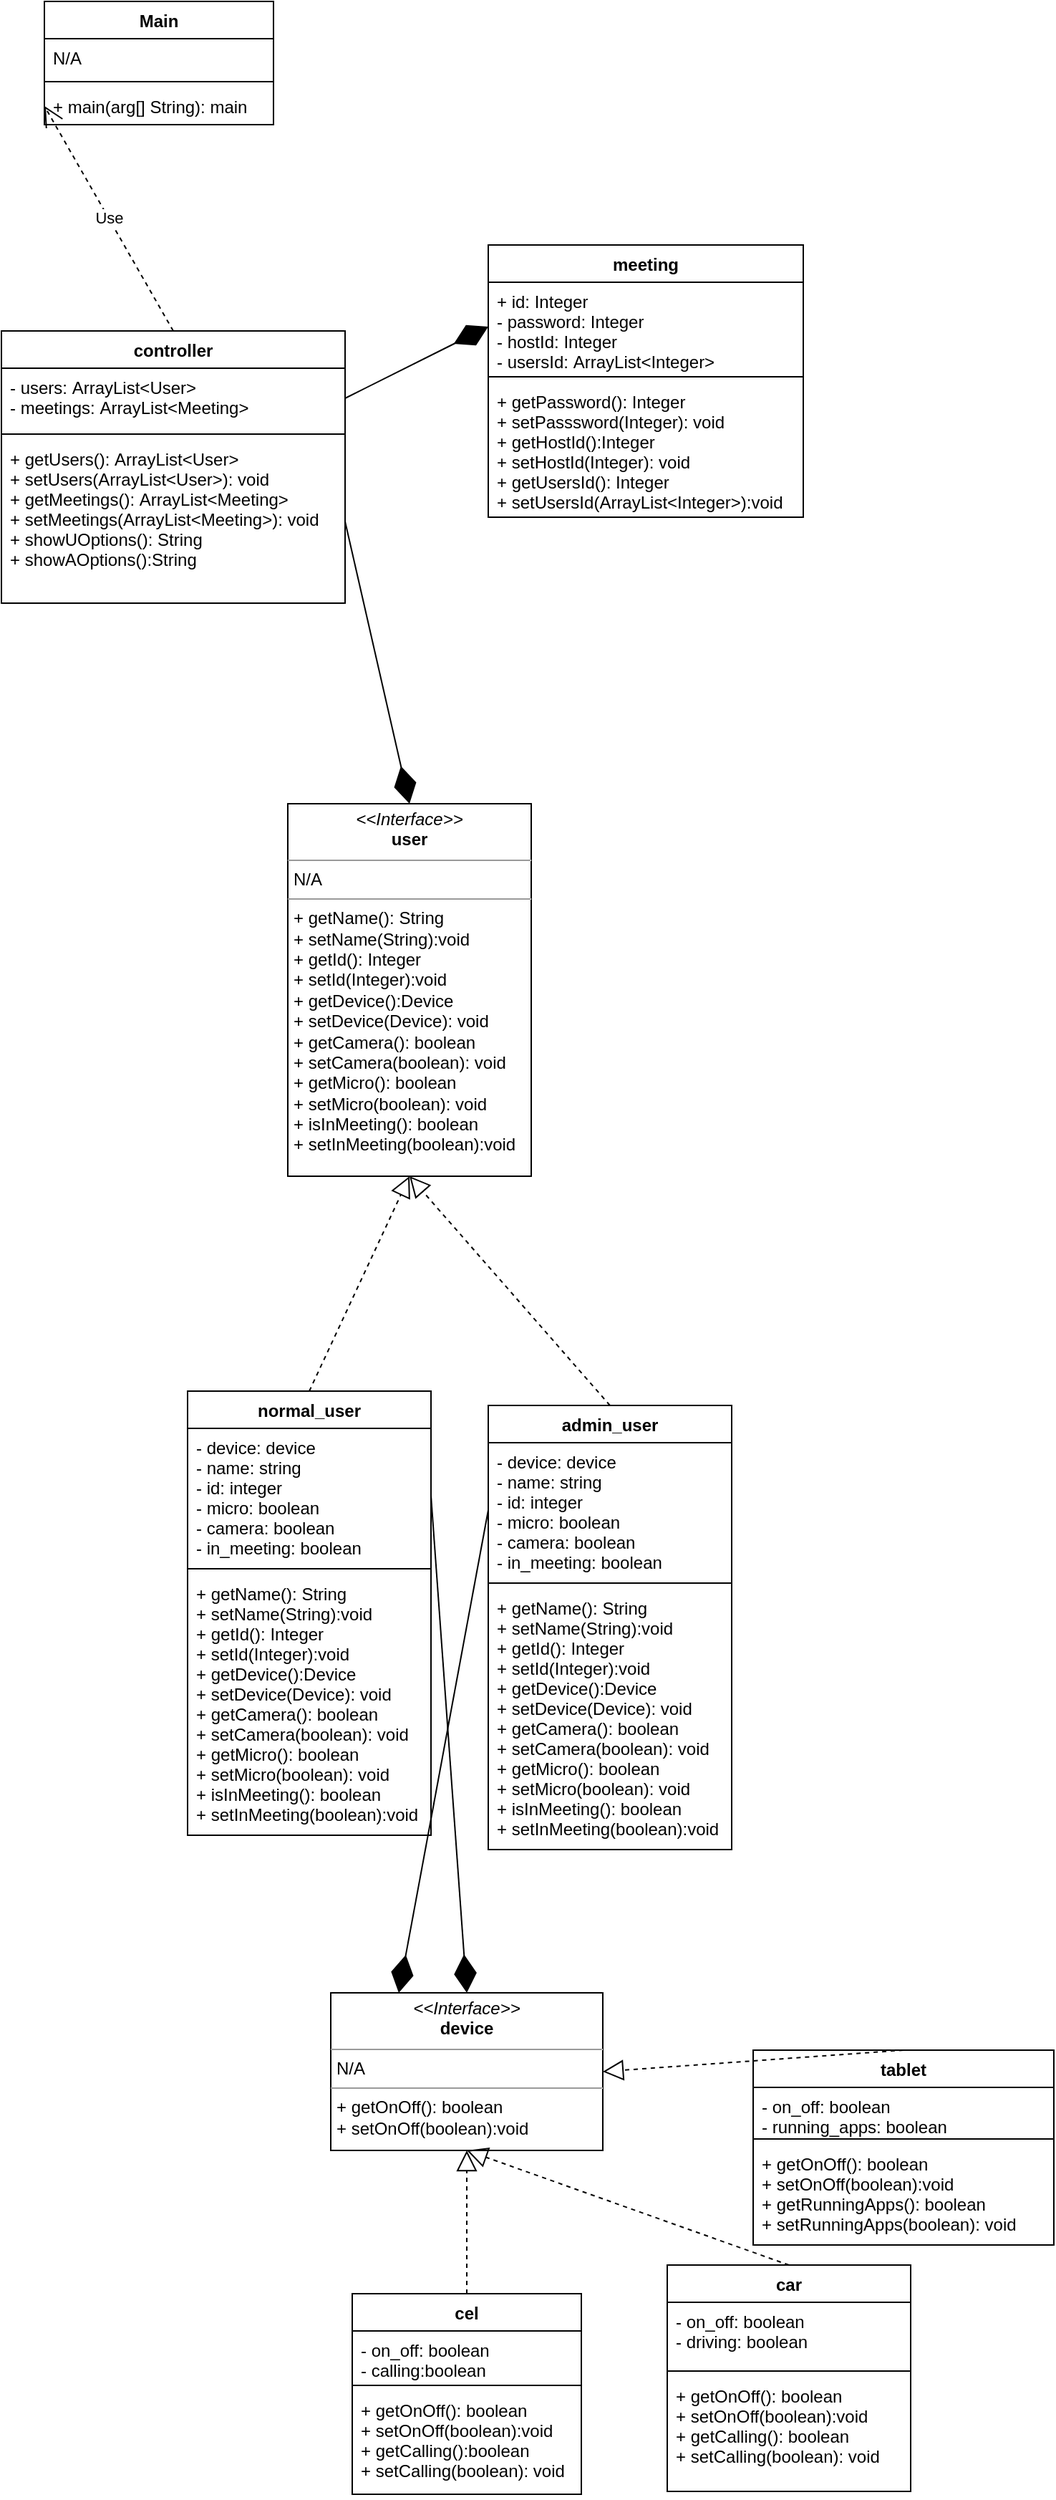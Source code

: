 <mxfile version="20.5.1" type="device"><diagram id="lPG3jOB0LFYUlaax-yRU" name="Page-1"><mxGraphModel dx="700" dy="816" grid="1" gridSize="10" guides="1" tooltips="1" connect="1" arrows="1" fold="1" page="1" pageScale="1" pageWidth="827" pageHeight="1169" math="0" shadow="0"><root><mxCell id="0"/><mxCell id="1" parent="0"/><mxCell id="KT7-_xgSg_YKCL-9RP59-1" value="Main" style="swimlane;fontStyle=1;align=center;verticalAlign=top;childLayout=stackLayout;horizontal=1;startSize=26;horizontalStack=0;resizeParent=1;resizeParentMax=0;resizeLast=0;collapsible=1;marginBottom=0;" vertex="1" parent="1"><mxGeometry x="110" y="100" width="160" height="86" as="geometry"/></mxCell><mxCell id="KT7-_xgSg_YKCL-9RP59-2" value="N/A" style="text;strokeColor=none;fillColor=none;align=left;verticalAlign=top;spacingLeft=4;spacingRight=4;overflow=hidden;rotatable=0;points=[[0,0.5],[1,0.5]];portConstraint=eastwest;" vertex="1" parent="KT7-_xgSg_YKCL-9RP59-1"><mxGeometry y="26" width="160" height="26" as="geometry"/></mxCell><mxCell id="KT7-_xgSg_YKCL-9RP59-3" value="" style="line;strokeWidth=1;fillColor=none;align=left;verticalAlign=middle;spacingTop=-1;spacingLeft=3;spacingRight=3;rotatable=0;labelPosition=right;points=[];portConstraint=eastwest;strokeColor=inherit;" vertex="1" parent="KT7-_xgSg_YKCL-9RP59-1"><mxGeometry y="52" width="160" height="8" as="geometry"/></mxCell><mxCell id="KT7-_xgSg_YKCL-9RP59-4" value="+ main(arg[] String): main" style="text;strokeColor=none;fillColor=none;align=left;verticalAlign=top;spacingLeft=4;spacingRight=4;overflow=hidden;rotatable=0;points=[[0,0.5],[1,0.5]];portConstraint=eastwest;" vertex="1" parent="KT7-_xgSg_YKCL-9RP59-1"><mxGeometry y="60" width="160" height="26" as="geometry"/></mxCell><mxCell id="KT7-_xgSg_YKCL-9RP59-5" value="controller" style="swimlane;fontStyle=1;align=center;verticalAlign=top;childLayout=stackLayout;horizontal=1;startSize=26;horizontalStack=0;resizeParent=1;resizeParentMax=0;resizeLast=0;collapsible=1;marginBottom=0;" vertex="1" parent="1"><mxGeometry x="80" y="330" width="240" height="190" as="geometry"/></mxCell><mxCell id="KT7-_xgSg_YKCL-9RP59-6" value="- users: ArrayList&lt;User&gt;&#10;- meetings: ArrayList&lt;Meeting&gt; &#10; " style="text;strokeColor=none;fillColor=none;align=left;verticalAlign=top;spacingLeft=4;spacingRight=4;overflow=hidden;rotatable=0;points=[[0,0.5],[1,0.5]];portConstraint=eastwest;" vertex="1" parent="KT7-_xgSg_YKCL-9RP59-5"><mxGeometry y="26" width="240" height="42" as="geometry"/></mxCell><mxCell id="KT7-_xgSg_YKCL-9RP59-7" value="" style="line;strokeWidth=1;fillColor=none;align=left;verticalAlign=middle;spacingTop=-1;spacingLeft=3;spacingRight=3;rotatable=0;labelPosition=right;points=[];portConstraint=eastwest;strokeColor=inherit;" vertex="1" parent="KT7-_xgSg_YKCL-9RP59-5"><mxGeometry y="68" width="240" height="8" as="geometry"/></mxCell><mxCell id="KT7-_xgSg_YKCL-9RP59-8" value="+ getUsers(): ArrayList&lt;User&gt;&#10;+ setUsers(ArrayList&lt;User&gt;): void&#10;+ getMeetings(): ArrayList&lt;Meeting&gt;&#10;+ setMeetings(ArrayList&lt;Meeting&gt;): void &#10;+ showUOptions(): String&#10;+ showAOptions():String" style="text;strokeColor=none;fillColor=none;align=left;verticalAlign=top;spacingLeft=4;spacingRight=4;overflow=hidden;rotatable=0;points=[[0,0.5],[1,0.5]];portConstraint=eastwest;" vertex="1" parent="KT7-_xgSg_YKCL-9RP59-5"><mxGeometry y="76" width="240" height="114" as="geometry"/></mxCell><mxCell id="KT7-_xgSg_YKCL-9RP59-9" value="meeting" style="swimlane;fontStyle=1;align=center;verticalAlign=top;childLayout=stackLayout;horizontal=1;startSize=26;horizontalStack=0;resizeParent=1;resizeParentMax=0;resizeLast=0;collapsible=1;marginBottom=0;" vertex="1" parent="1"><mxGeometry x="420" y="270" width="220" height="190" as="geometry"/></mxCell><mxCell id="KT7-_xgSg_YKCL-9RP59-10" value="+ id: Integer&#10;- password: Integer&#10;- hostId: Integer&#10;- usersId: ArrayList&lt;Integer&gt;&#10; " style="text;strokeColor=none;fillColor=none;align=left;verticalAlign=top;spacingLeft=4;spacingRight=4;overflow=hidden;rotatable=0;points=[[0,0.5],[1,0.5]];portConstraint=eastwest;" vertex="1" parent="KT7-_xgSg_YKCL-9RP59-9"><mxGeometry y="26" width="220" height="62" as="geometry"/></mxCell><mxCell id="KT7-_xgSg_YKCL-9RP59-11" value="" style="line;strokeWidth=1;fillColor=none;align=left;verticalAlign=middle;spacingTop=-1;spacingLeft=3;spacingRight=3;rotatable=0;labelPosition=right;points=[];portConstraint=eastwest;strokeColor=inherit;" vertex="1" parent="KT7-_xgSg_YKCL-9RP59-9"><mxGeometry y="88" width="220" height="8" as="geometry"/></mxCell><mxCell id="KT7-_xgSg_YKCL-9RP59-12" value="+ getPassword(): Integer&#10;+ setPasssword(Integer): void&#10;+ getHostId():Integer&#10;+ setHostId(Integer): void&#10;+ getUsersId(): Integer&#10;+ setUsersId(ArrayList&lt;Integer&gt;):void" style="text;strokeColor=none;fillColor=none;align=left;verticalAlign=top;spacingLeft=4;spacingRight=4;overflow=hidden;rotatable=0;points=[[0,0.5],[1,0.5]];portConstraint=eastwest;" vertex="1" parent="KT7-_xgSg_YKCL-9RP59-9"><mxGeometry y="96" width="220" height="94" as="geometry"/></mxCell><mxCell id="KT7-_xgSg_YKCL-9RP59-13" value="&lt;p style=&quot;margin:0px;margin-top:4px;text-align:center;&quot;&gt;&lt;i&gt;&amp;lt;&amp;lt;Interface&amp;gt;&amp;gt;&lt;/i&gt;&lt;br&gt;&lt;b&gt;user&lt;/b&gt;&lt;/p&gt;&lt;hr size=&quot;1&quot;&gt;&lt;p style=&quot;margin:0px;margin-left:4px;&quot;&gt;N/A&lt;/p&gt;&lt;hr size=&quot;1&quot;&gt;&lt;p style=&quot;margin:0px;margin-left:4px;&quot;&gt;+ getName(): String&lt;/p&gt;&lt;p style=&quot;margin:0px;margin-left:4px;&quot;&gt;+ setName(String):void&lt;/p&gt;&lt;p style=&quot;margin:0px;margin-left:4px;&quot;&gt;+ getId(): Integer&lt;/p&gt;&lt;p style=&quot;margin:0px;margin-left:4px;&quot;&gt;+ setId(Integer):void&lt;/p&gt;&lt;p style=&quot;margin:0px;margin-left:4px;&quot;&gt;+ getDevice():Device&lt;/p&gt;&lt;p style=&quot;margin:0px;margin-left:4px;&quot;&gt;+ setDevice(Device): void&lt;/p&gt;&lt;p style=&quot;margin:0px;margin-left:4px;&quot;&gt;+ getCamera(): boolean&lt;/p&gt;&lt;p style=&quot;margin:0px;margin-left:4px;&quot;&gt;+ setCamera(boolean): void&lt;/p&gt;&lt;p style=&quot;margin:0px;margin-left:4px;&quot;&gt;+ getMicro(): boolean&lt;/p&gt;&lt;p style=&quot;margin:0px;margin-left:4px;&quot;&gt;+ setMicro(boolean): void&lt;/p&gt;&lt;p style=&quot;margin:0px;margin-left:4px;&quot;&gt;+ isInMeeting(): boolean&lt;/p&gt;&lt;p style=&quot;margin:0px;margin-left:4px;&quot;&gt;+ setInMeeting(boolean):void&amp;nbsp;&lt;/p&gt;" style="verticalAlign=top;align=left;overflow=fill;fontSize=12;fontFamily=Helvetica;html=1;" vertex="1" parent="1"><mxGeometry x="280" y="660" width="170" height="260" as="geometry"/></mxCell><mxCell id="KT7-_xgSg_YKCL-9RP59-14" value="normal_user" style="swimlane;fontStyle=1;align=center;verticalAlign=top;childLayout=stackLayout;horizontal=1;startSize=26;horizontalStack=0;resizeParent=1;resizeParentMax=0;resizeLast=0;collapsible=1;marginBottom=0;" vertex="1" parent="1"><mxGeometry x="210" y="1070" width="170" height="310" as="geometry"/></mxCell><mxCell id="KT7-_xgSg_YKCL-9RP59-15" value="- device: device&#10;- name: string&#10;- id: integer&#10;- micro: boolean&#10;- camera: boolean&#10;- in_meeting: boolean&#10;" style="text;strokeColor=none;fillColor=none;align=left;verticalAlign=top;spacingLeft=4;spacingRight=4;overflow=hidden;rotatable=0;points=[[0,0.5],[1,0.5]];portConstraint=eastwest;" vertex="1" parent="KT7-_xgSg_YKCL-9RP59-14"><mxGeometry y="26" width="170" height="94" as="geometry"/></mxCell><mxCell id="KT7-_xgSg_YKCL-9RP59-16" value="" style="line;strokeWidth=1;fillColor=none;align=left;verticalAlign=middle;spacingTop=-1;spacingLeft=3;spacingRight=3;rotatable=0;labelPosition=right;points=[];portConstraint=eastwest;strokeColor=inherit;" vertex="1" parent="KT7-_xgSg_YKCL-9RP59-14"><mxGeometry y="120" width="170" height="8" as="geometry"/></mxCell><mxCell id="KT7-_xgSg_YKCL-9RP59-17" value="+ getName(): String&#10;+ setName(String):void&#10;+ getId(): Integer&#10;+ setId(Integer):void&#10;+ getDevice():Device&#10;+ setDevice(Device): void&#10;+ getCamera(): boolean&#10;+ setCamera(boolean): void&#10;+ getMicro(): boolean&#10;+ setMicro(boolean): void&#10;+ isInMeeting(): boolean&#10;+ setInMeeting(boolean):void" style="text;strokeColor=none;fillColor=none;align=left;verticalAlign=top;spacingLeft=4;spacingRight=4;overflow=hidden;rotatable=0;points=[[0,0.5],[1,0.5]];portConstraint=eastwest;" vertex="1" parent="KT7-_xgSg_YKCL-9RP59-14"><mxGeometry y="128" width="170" height="182" as="geometry"/></mxCell><mxCell id="KT7-_xgSg_YKCL-9RP59-20" value="" style="endArrow=block;dashed=1;endFill=0;endSize=12;html=1;rounded=0;entryX=0.5;entryY=1;entryDx=0;entryDy=0;exitX=0.5;exitY=0;exitDx=0;exitDy=0;" edge="1" parent="1" source="KT7-_xgSg_YKCL-9RP59-14" target="KT7-_xgSg_YKCL-9RP59-13"><mxGeometry width="160" relative="1" as="geometry"><mxPoint x="370" y="1020" as="sourcePoint"/><mxPoint x="530" y="1020" as="targetPoint"/></mxGeometry></mxCell><mxCell id="KT7-_xgSg_YKCL-9RP59-21" value="admin_user" style="swimlane;fontStyle=1;align=center;verticalAlign=top;childLayout=stackLayout;horizontal=1;startSize=26;horizontalStack=0;resizeParent=1;resizeParentMax=0;resizeLast=0;collapsible=1;marginBottom=0;" vertex="1" parent="1"><mxGeometry x="420" y="1080" width="170" height="310" as="geometry"/></mxCell><mxCell id="KT7-_xgSg_YKCL-9RP59-22" value="- device: device&#10;- name: string&#10;- id: integer&#10;- micro: boolean&#10;- camera: boolean&#10;- in_meeting: boolean&#10;" style="text;strokeColor=none;fillColor=none;align=left;verticalAlign=top;spacingLeft=4;spacingRight=4;overflow=hidden;rotatable=0;points=[[0,0.5],[1,0.5]];portConstraint=eastwest;" vertex="1" parent="KT7-_xgSg_YKCL-9RP59-21"><mxGeometry y="26" width="170" height="94" as="geometry"/></mxCell><mxCell id="KT7-_xgSg_YKCL-9RP59-23" value="" style="line;strokeWidth=1;fillColor=none;align=left;verticalAlign=middle;spacingTop=-1;spacingLeft=3;spacingRight=3;rotatable=0;labelPosition=right;points=[];portConstraint=eastwest;strokeColor=inherit;" vertex="1" parent="KT7-_xgSg_YKCL-9RP59-21"><mxGeometry y="120" width="170" height="8" as="geometry"/></mxCell><mxCell id="KT7-_xgSg_YKCL-9RP59-24" value="+ getName(): String&#10;+ setName(String):void&#10;+ getId(): Integer&#10;+ setId(Integer):void&#10;+ getDevice():Device&#10;+ setDevice(Device): void&#10;+ getCamera(): boolean&#10;+ setCamera(boolean): void&#10;+ getMicro(): boolean&#10;+ setMicro(boolean): void&#10;+ isInMeeting(): boolean&#10;+ setInMeeting(boolean):void" style="text;strokeColor=none;fillColor=none;align=left;verticalAlign=top;spacingLeft=4;spacingRight=4;overflow=hidden;rotatable=0;points=[[0,0.5],[1,0.5]];portConstraint=eastwest;" vertex="1" parent="KT7-_xgSg_YKCL-9RP59-21"><mxGeometry y="128" width="170" height="182" as="geometry"/></mxCell><mxCell id="KT7-_xgSg_YKCL-9RP59-25" value="" style="endArrow=block;dashed=1;endFill=0;endSize=12;html=1;rounded=0;entryX=0.5;entryY=1;entryDx=0;entryDy=0;exitX=0.5;exitY=0;exitDx=0;exitDy=0;" edge="1" parent="1" source="KT7-_xgSg_YKCL-9RP59-21" target="KT7-_xgSg_YKCL-9RP59-13"><mxGeometry width="160" relative="1" as="geometry"><mxPoint x="450" y="1010" as="sourcePoint"/><mxPoint x="610" y="1010" as="targetPoint"/></mxGeometry></mxCell><mxCell id="KT7-_xgSg_YKCL-9RP59-26" value="cel" style="swimlane;fontStyle=1;align=center;verticalAlign=top;childLayout=stackLayout;horizontal=1;startSize=26;horizontalStack=0;resizeParent=1;resizeParentMax=0;resizeLast=0;collapsible=1;marginBottom=0;" vertex="1" parent="1"><mxGeometry x="325" y="1700" width="160" height="140" as="geometry"/></mxCell><mxCell id="KT7-_xgSg_YKCL-9RP59-27" value="- on_off: boolean&#10;- calling:boolean" style="text;strokeColor=none;fillColor=none;align=left;verticalAlign=top;spacingLeft=4;spacingRight=4;overflow=hidden;rotatable=0;points=[[0,0.5],[1,0.5]];portConstraint=eastwest;" vertex="1" parent="KT7-_xgSg_YKCL-9RP59-26"><mxGeometry y="26" width="160" height="34" as="geometry"/></mxCell><mxCell id="KT7-_xgSg_YKCL-9RP59-28" value="" style="line;strokeWidth=1;fillColor=none;align=left;verticalAlign=middle;spacingTop=-1;spacingLeft=3;spacingRight=3;rotatable=0;labelPosition=right;points=[];portConstraint=eastwest;strokeColor=inherit;" vertex="1" parent="KT7-_xgSg_YKCL-9RP59-26"><mxGeometry y="60" width="160" height="8" as="geometry"/></mxCell><mxCell id="KT7-_xgSg_YKCL-9RP59-29" value="+ getOnOff(): boolean&#10;+ setOnOff(boolean):void&#10;+ getCalling():boolean&#10;+ setCalling(boolean): void" style="text;strokeColor=none;fillColor=none;align=left;verticalAlign=top;spacingLeft=4;spacingRight=4;overflow=hidden;rotatable=0;points=[[0,0.5],[1,0.5]];portConstraint=eastwest;" vertex="1" parent="KT7-_xgSg_YKCL-9RP59-26"><mxGeometry y="68" width="160" height="72" as="geometry"/></mxCell><mxCell id="KT7-_xgSg_YKCL-9RP59-34" value="&lt;p style=&quot;margin:0px;margin-top:4px;text-align:center;&quot;&gt;&lt;i&gt;&amp;lt;&amp;lt;Interface&amp;gt;&amp;gt;&lt;/i&gt;&lt;br&gt;&lt;b&gt;device&lt;/b&gt;&lt;/p&gt;&lt;hr size=&quot;1&quot;&gt;&lt;p style=&quot;margin:0px;margin-left:4px;&quot;&gt;N/A&lt;/p&gt;&lt;hr size=&quot;1&quot;&gt;&lt;p style=&quot;margin:0px;margin-left:4px;&quot;&gt;+ getOnOff(): boolean&lt;/p&gt;&lt;p style=&quot;margin:0px;margin-left:4px;&quot;&gt;+ setOnOff(boolean):void&lt;/p&gt;" style="verticalAlign=top;align=left;overflow=fill;fontSize=12;fontFamily=Helvetica;html=1;" vertex="1" parent="1"><mxGeometry x="310" y="1490" width="190" height="110" as="geometry"/></mxCell><mxCell id="KT7-_xgSg_YKCL-9RP59-35" value="" style="endArrow=block;dashed=1;endFill=0;endSize=12;html=1;rounded=0;entryX=0.5;entryY=1;entryDx=0;entryDy=0;exitX=0.5;exitY=0;exitDx=0;exitDy=0;" edge="1" parent="1" source="KT7-_xgSg_YKCL-9RP59-26" target="KT7-_xgSg_YKCL-9RP59-34"><mxGeometry width="160" relative="1" as="geometry"><mxPoint x="305" y="1660" as="sourcePoint"/><mxPoint x="465" y="1660" as="targetPoint"/></mxGeometry></mxCell><mxCell id="KT7-_xgSg_YKCL-9RP59-36" value="car" style="swimlane;fontStyle=1;align=center;verticalAlign=top;childLayout=stackLayout;horizontal=1;startSize=26;horizontalStack=0;resizeParent=1;resizeParentMax=0;resizeLast=0;collapsible=1;marginBottom=0;" vertex="1" parent="1"><mxGeometry x="545" y="1680" width="170" height="158" as="geometry"/></mxCell><mxCell id="KT7-_xgSg_YKCL-9RP59-37" value="- on_off: boolean&#10;- driving: boolean" style="text;strokeColor=none;fillColor=none;align=left;verticalAlign=top;spacingLeft=4;spacingRight=4;overflow=hidden;rotatable=0;points=[[0,0.5],[1,0.5]];portConstraint=eastwest;" vertex="1" parent="KT7-_xgSg_YKCL-9RP59-36"><mxGeometry y="26" width="170" height="44" as="geometry"/></mxCell><mxCell id="KT7-_xgSg_YKCL-9RP59-38" value="" style="line;strokeWidth=1;fillColor=none;align=left;verticalAlign=middle;spacingTop=-1;spacingLeft=3;spacingRight=3;rotatable=0;labelPosition=right;points=[];portConstraint=eastwest;strokeColor=inherit;" vertex="1" parent="KT7-_xgSg_YKCL-9RP59-36"><mxGeometry y="70" width="170" height="8" as="geometry"/></mxCell><mxCell id="KT7-_xgSg_YKCL-9RP59-39" value="+ getOnOff(): boolean&#10;+ setOnOff(boolean):void&#10;+ getCalling(): boolean&#10;+ setCalling(boolean): void" style="text;strokeColor=none;fillColor=none;align=left;verticalAlign=top;spacingLeft=4;spacingRight=4;overflow=hidden;rotatable=0;points=[[0,0.5],[1,0.5]];portConstraint=eastwest;" vertex="1" parent="KT7-_xgSg_YKCL-9RP59-36"><mxGeometry y="78" width="170" height="80" as="geometry"/></mxCell><mxCell id="KT7-_xgSg_YKCL-9RP59-40" value="" style="endArrow=block;dashed=1;endFill=0;endSize=12;html=1;rounded=0;entryX=0.5;entryY=1;entryDx=0;entryDy=0;exitX=0.5;exitY=0;exitDx=0;exitDy=0;" edge="1" parent="1" source="KT7-_xgSg_YKCL-9RP59-36" target="KT7-_xgSg_YKCL-9RP59-34"><mxGeometry width="160" relative="1" as="geometry"><mxPoint x="435" y="1650" as="sourcePoint"/><mxPoint x="595" y="1650" as="targetPoint"/></mxGeometry></mxCell><mxCell id="KT7-_xgSg_YKCL-9RP59-41" value="tablet" style="swimlane;fontStyle=1;align=center;verticalAlign=top;childLayout=stackLayout;horizontal=1;startSize=26;horizontalStack=0;resizeParent=1;resizeParentMax=0;resizeLast=0;collapsible=1;marginBottom=0;" vertex="1" parent="1"><mxGeometry x="605" y="1530" width="210" height="136" as="geometry"/></mxCell><mxCell id="KT7-_xgSg_YKCL-9RP59-42" value="- on_off: boolean&#10;- running_apps: boolean" style="text;strokeColor=none;fillColor=none;align=left;verticalAlign=top;spacingLeft=4;spacingRight=4;overflow=hidden;rotatable=0;points=[[0,0.5],[1,0.5]];portConstraint=eastwest;" vertex="1" parent="KT7-_xgSg_YKCL-9RP59-41"><mxGeometry y="26" width="210" height="32" as="geometry"/></mxCell><mxCell id="KT7-_xgSg_YKCL-9RP59-43" value="" style="line;strokeWidth=1;fillColor=none;align=left;verticalAlign=middle;spacingTop=-1;spacingLeft=3;spacingRight=3;rotatable=0;labelPosition=right;points=[];portConstraint=eastwest;strokeColor=inherit;" vertex="1" parent="KT7-_xgSg_YKCL-9RP59-41"><mxGeometry y="58" width="210" height="8" as="geometry"/></mxCell><mxCell id="KT7-_xgSg_YKCL-9RP59-44" value="+ getOnOff(): boolean&#10;+ setOnOff(boolean):void&#10;+ getRunningApps(): boolean&#10;+ setRunningApps(boolean): void" style="text;strokeColor=none;fillColor=none;align=left;verticalAlign=top;spacingLeft=4;spacingRight=4;overflow=hidden;rotatable=0;points=[[0,0.5],[1,0.5]];portConstraint=eastwest;" vertex="1" parent="KT7-_xgSg_YKCL-9RP59-41"><mxGeometry y="66" width="210" height="70" as="geometry"/></mxCell><mxCell id="KT7-_xgSg_YKCL-9RP59-45" value="" style="endArrow=block;dashed=1;endFill=0;endSize=12;html=1;rounded=0;entryX=1;entryY=0.5;entryDx=0;entryDy=0;exitX=0.5;exitY=0;exitDx=0;exitDy=0;" edge="1" parent="1" source="KT7-_xgSg_YKCL-9RP59-41" target="KT7-_xgSg_YKCL-9RP59-34"><mxGeometry width="160" relative="1" as="geometry"><mxPoint x="625" y="1480" as="sourcePoint"/><mxPoint x="785" y="1480" as="targetPoint"/></mxGeometry></mxCell><mxCell id="KT7-_xgSg_YKCL-9RP59-46" value="" style="endArrow=diamondThin;endFill=1;endSize=24;html=1;rounded=0;entryX=0.5;entryY=0;entryDx=0;entryDy=0;exitX=1;exitY=0.5;exitDx=0;exitDy=0;" edge="1" parent="1" source="KT7-_xgSg_YKCL-9RP59-15" target="KT7-_xgSg_YKCL-9RP59-34"><mxGeometry width="160" relative="1" as="geometry"><mxPoint x="510" y="580" as="sourcePoint"/><mxPoint x="670" y="580" as="targetPoint"/></mxGeometry></mxCell><mxCell id="KT7-_xgSg_YKCL-9RP59-47" value="" style="endArrow=diamondThin;endFill=1;endSize=24;html=1;rounded=0;entryX=0.5;entryY=0;entryDx=0;entryDy=0;exitX=1;exitY=0.5;exitDx=0;exitDy=0;" edge="1" parent="1" source="KT7-_xgSg_YKCL-9RP59-8" target="KT7-_xgSg_YKCL-9RP59-13"><mxGeometry width="160" relative="1" as="geometry"><mxPoint x="600" y="473" as="sourcePoint"/><mxPoint x="660" y="720" as="targetPoint"/></mxGeometry></mxCell><mxCell id="KT7-_xgSg_YKCL-9RP59-48" value="" style="endArrow=diamondThin;endFill=1;endSize=24;html=1;rounded=0;entryX=0;entryY=0.5;entryDx=0;entryDy=0;exitX=1;exitY=0.5;exitDx=0;exitDy=0;" edge="1" parent="1" source="KT7-_xgSg_YKCL-9RP59-6" target="KT7-_xgSg_YKCL-9RP59-10"><mxGeometry width="160" relative="1" as="geometry"><mxPoint x="330.0" y="473" as="sourcePoint"/><mxPoint x="660" y="720" as="targetPoint"/></mxGeometry></mxCell><mxCell id="KT7-_xgSg_YKCL-9RP59-49" value="" style="endArrow=diamondThin;endFill=1;endSize=24;html=1;rounded=0;entryX=0.25;entryY=0;entryDx=0;entryDy=0;exitX=0;exitY=0.5;exitDx=0;exitDy=0;" edge="1" parent="1" source="KT7-_xgSg_YKCL-9RP59-22" target="KT7-_xgSg_YKCL-9RP59-34"><mxGeometry width="160" relative="1" as="geometry"><mxPoint x="390.0" y="1153" as="sourcePoint"/><mxPoint x="415" y="1500" as="targetPoint"/></mxGeometry></mxCell><mxCell id="KT7-_xgSg_YKCL-9RP59-50" value="Use" style="endArrow=open;endSize=12;dashed=1;html=1;rounded=0;entryX=0;entryY=0.5;entryDx=0;entryDy=0;exitX=0.5;exitY=0;exitDx=0;exitDy=0;" edge="1" parent="1" source="KT7-_xgSg_YKCL-9RP59-5" target="KT7-_xgSg_YKCL-9RP59-4"><mxGeometry width="160" relative="1" as="geometry"><mxPoint x="-40" y="210" as="sourcePoint"/><mxPoint x="120" y="210" as="targetPoint"/></mxGeometry></mxCell></root></mxGraphModel></diagram></mxfile>